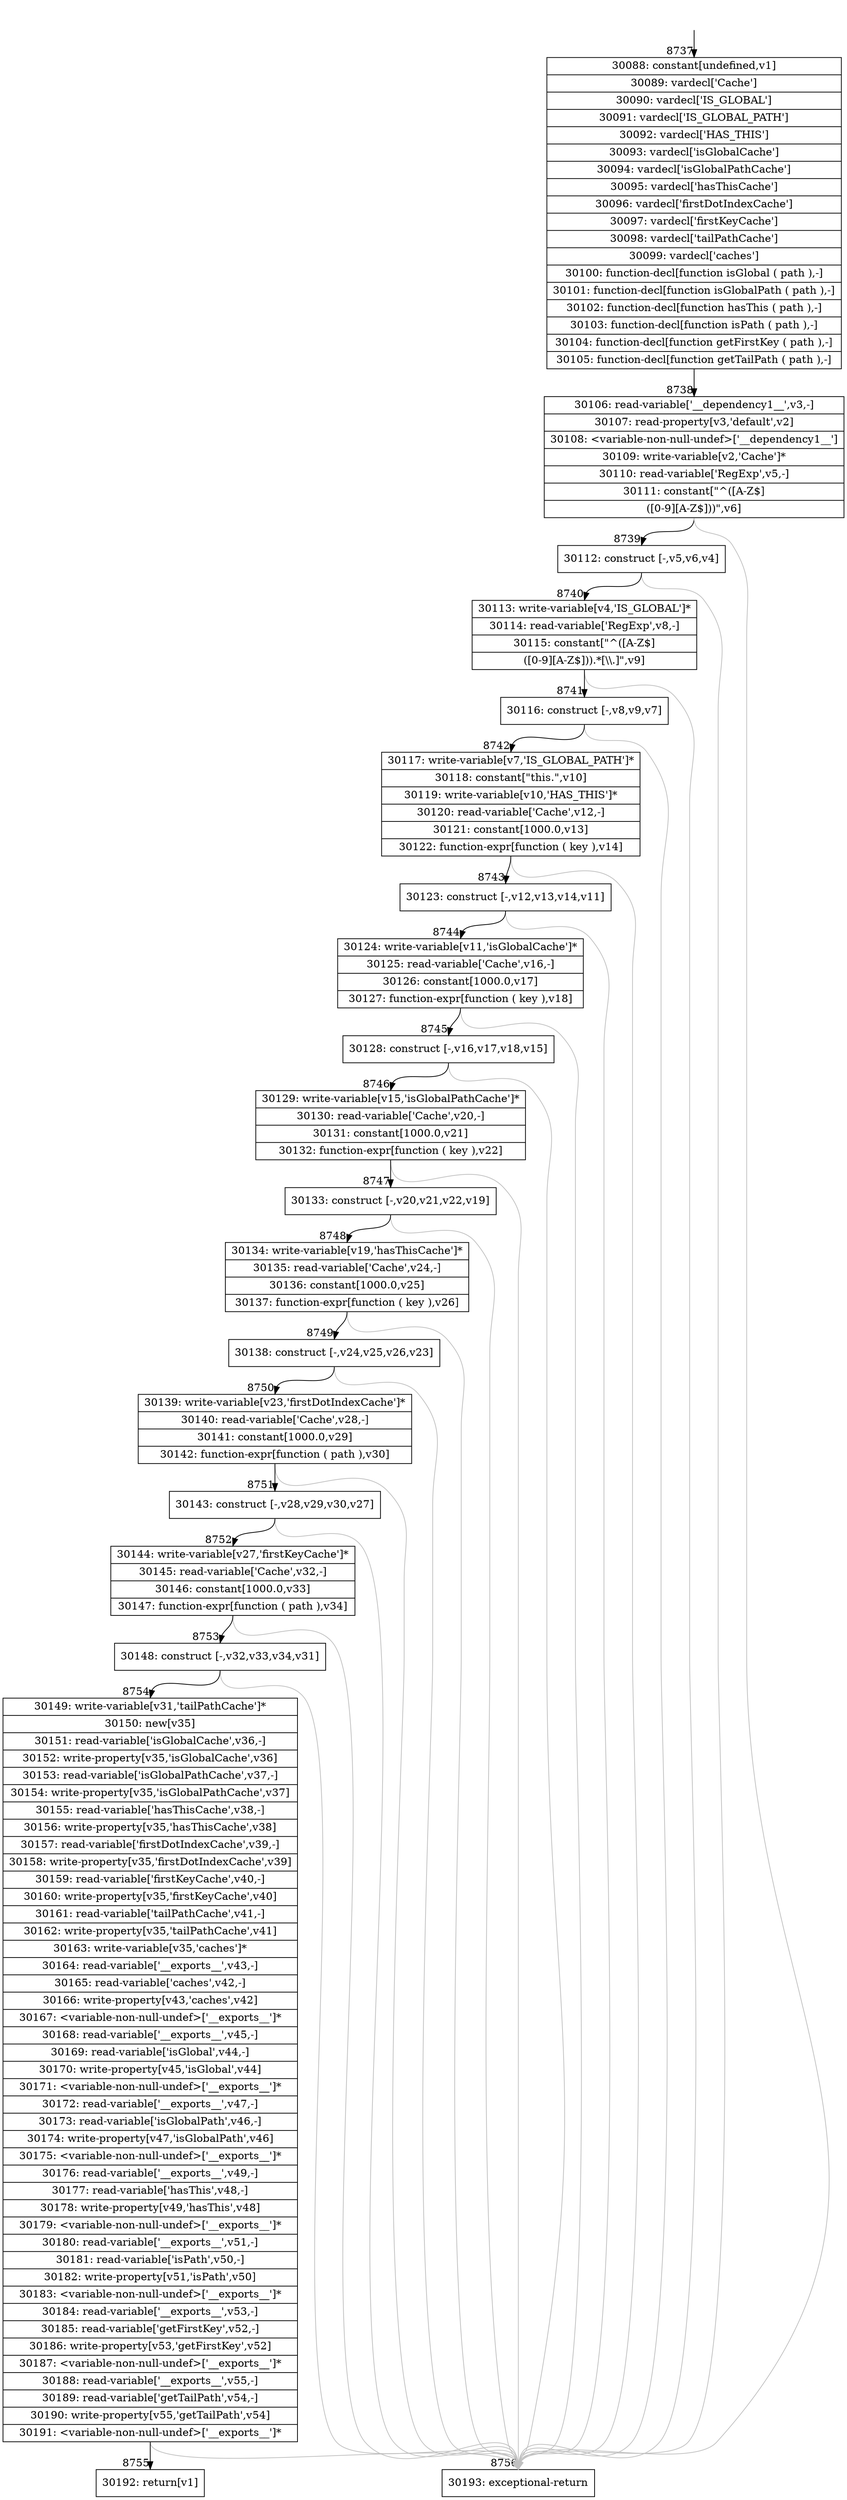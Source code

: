 digraph {
rankdir="TD"
BB_entry729[shape=none,label=""];
BB_entry729 -> BB8737 [tailport=s, headport=n, headlabel="    8737"]
BB8737 [shape=record label="{30088: constant[undefined,v1]|30089: vardecl['Cache']|30090: vardecl['IS_GLOBAL']|30091: vardecl['IS_GLOBAL_PATH']|30092: vardecl['HAS_THIS']|30093: vardecl['isGlobalCache']|30094: vardecl['isGlobalPathCache']|30095: vardecl['hasThisCache']|30096: vardecl['firstDotIndexCache']|30097: vardecl['firstKeyCache']|30098: vardecl['tailPathCache']|30099: vardecl['caches']|30100: function-decl[function isGlobal ( path ),-]|30101: function-decl[function isGlobalPath ( path ),-]|30102: function-decl[function hasThis ( path ),-]|30103: function-decl[function isPath ( path ),-]|30104: function-decl[function getFirstKey ( path ),-]|30105: function-decl[function getTailPath ( path ),-]}" ] 
BB8737 -> BB8738 [tailport=s, headport=n, headlabel="      8738"]
BB8738 [shape=record label="{30106: read-variable['__dependency1__',v3,-]|30107: read-property[v3,'default',v2]|30108: \<variable-non-null-undef\>['__dependency1__']|30109: write-variable[v2,'Cache']*|30110: read-variable['RegExp',v5,-]|30111: constant[\"^([A-Z$]|([0-9][A-Z$]))\",v6]}" ] 
BB8738 -> BB8739 [tailport=s, headport=n, headlabel="      8739"]
BB8738 -> BB8756 [tailport=s, headport=n, color=gray, headlabel="      8756"]
BB8739 [shape=record label="{30112: construct [-,v5,v6,v4]}" ] 
BB8739 -> BB8740 [tailport=s, headport=n, headlabel="      8740"]
BB8739 -> BB8756 [tailport=s, headport=n, color=gray]
BB8740 [shape=record label="{30113: write-variable[v4,'IS_GLOBAL']*|30114: read-variable['RegExp',v8,-]|30115: constant[\"^([A-Z$]|([0-9][A-Z$])).*[\\\\.]\",v9]}" ] 
BB8740 -> BB8741 [tailport=s, headport=n, headlabel="      8741"]
BB8740 -> BB8756 [tailport=s, headport=n, color=gray]
BB8741 [shape=record label="{30116: construct [-,v8,v9,v7]}" ] 
BB8741 -> BB8742 [tailport=s, headport=n, headlabel="      8742"]
BB8741 -> BB8756 [tailport=s, headport=n, color=gray]
BB8742 [shape=record label="{30117: write-variable[v7,'IS_GLOBAL_PATH']*|30118: constant[\"this.\",v10]|30119: write-variable[v10,'HAS_THIS']*|30120: read-variable['Cache',v12,-]|30121: constant[1000.0,v13]|30122: function-expr[function ( key ),v14]}" ] 
BB8742 -> BB8743 [tailport=s, headport=n, headlabel="      8743"]
BB8742 -> BB8756 [tailport=s, headport=n, color=gray]
BB8743 [shape=record label="{30123: construct [-,v12,v13,v14,v11]}" ] 
BB8743 -> BB8744 [tailport=s, headport=n, headlabel="      8744"]
BB8743 -> BB8756 [tailport=s, headport=n, color=gray]
BB8744 [shape=record label="{30124: write-variable[v11,'isGlobalCache']*|30125: read-variable['Cache',v16,-]|30126: constant[1000.0,v17]|30127: function-expr[function ( key ),v18]}" ] 
BB8744 -> BB8745 [tailport=s, headport=n, headlabel="      8745"]
BB8744 -> BB8756 [tailport=s, headport=n, color=gray]
BB8745 [shape=record label="{30128: construct [-,v16,v17,v18,v15]}" ] 
BB8745 -> BB8746 [tailport=s, headport=n, headlabel="      8746"]
BB8745 -> BB8756 [tailport=s, headport=n, color=gray]
BB8746 [shape=record label="{30129: write-variable[v15,'isGlobalPathCache']*|30130: read-variable['Cache',v20,-]|30131: constant[1000.0,v21]|30132: function-expr[function ( key ),v22]}" ] 
BB8746 -> BB8747 [tailport=s, headport=n, headlabel="      8747"]
BB8746 -> BB8756 [tailport=s, headport=n, color=gray]
BB8747 [shape=record label="{30133: construct [-,v20,v21,v22,v19]}" ] 
BB8747 -> BB8748 [tailport=s, headport=n, headlabel="      8748"]
BB8747 -> BB8756 [tailport=s, headport=n, color=gray]
BB8748 [shape=record label="{30134: write-variable[v19,'hasThisCache']*|30135: read-variable['Cache',v24,-]|30136: constant[1000.0,v25]|30137: function-expr[function ( key ),v26]}" ] 
BB8748 -> BB8749 [tailport=s, headport=n, headlabel="      8749"]
BB8748 -> BB8756 [tailport=s, headport=n, color=gray]
BB8749 [shape=record label="{30138: construct [-,v24,v25,v26,v23]}" ] 
BB8749 -> BB8750 [tailport=s, headport=n, headlabel="      8750"]
BB8749 -> BB8756 [tailport=s, headport=n, color=gray]
BB8750 [shape=record label="{30139: write-variable[v23,'firstDotIndexCache']*|30140: read-variable['Cache',v28,-]|30141: constant[1000.0,v29]|30142: function-expr[function ( path ),v30]}" ] 
BB8750 -> BB8751 [tailport=s, headport=n, headlabel="      8751"]
BB8750 -> BB8756 [tailport=s, headport=n, color=gray]
BB8751 [shape=record label="{30143: construct [-,v28,v29,v30,v27]}" ] 
BB8751 -> BB8752 [tailport=s, headport=n, headlabel="      8752"]
BB8751 -> BB8756 [tailport=s, headport=n, color=gray]
BB8752 [shape=record label="{30144: write-variable[v27,'firstKeyCache']*|30145: read-variable['Cache',v32,-]|30146: constant[1000.0,v33]|30147: function-expr[function ( path ),v34]}" ] 
BB8752 -> BB8753 [tailport=s, headport=n, headlabel="      8753"]
BB8752 -> BB8756 [tailport=s, headport=n, color=gray]
BB8753 [shape=record label="{30148: construct [-,v32,v33,v34,v31]}" ] 
BB8753 -> BB8754 [tailport=s, headport=n, headlabel="      8754"]
BB8753 -> BB8756 [tailport=s, headport=n, color=gray]
BB8754 [shape=record label="{30149: write-variable[v31,'tailPathCache']*|30150: new[v35]|30151: read-variable['isGlobalCache',v36,-]|30152: write-property[v35,'isGlobalCache',v36]|30153: read-variable['isGlobalPathCache',v37,-]|30154: write-property[v35,'isGlobalPathCache',v37]|30155: read-variable['hasThisCache',v38,-]|30156: write-property[v35,'hasThisCache',v38]|30157: read-variable['firstDotIndexCache',v39,-]|30158: write-property[v35,'firstDotIndexCache',v39]|30159: read-variable['firstKeyCache',v40,-]|30160: write-property[v35,'firstKeyCache',v40]|30161: read-variable['tailPathCache',v41,-]|30162: write-property[v35,'tailPathCache',v41]|30163: write-variable[v35,'caches']*|30164: read-variable['__exports__',v43,-]|30165: read-variable['caches',v42,-]|30166: write-property[v43,'caches',v42]|30167: \<variable-non-null-undef\>['__exports__']*|30168: read-variable['__exports__',v45,-]|30169: read-variable['isGlobal',v44,-]|30170: write-property[v45,'isGlobal',v44]|30171: \<variable-non-null-undef\>['__exports__']*|30172: read-variable['__exports__',v47,-]|30173: read-variable['isGlobalPath',v46,-]|30174: write-property[v47,'isGlobalPath',v46]|30175: \<variable-non-null-undef\>['__exports__']*|30176: read-variable['__exports__',v49,-]|30177: read-variable['hasThis',v48,-]|30178: write-property[v49,'hasThis',v48]|30179: \<variable-non-null-undef\>['__exports__']*|30180: read-variable['__exports__',v51,-]|30181: read-variable['isPath',v50,-]|30182: write-property[v51,'isPath',v50]|30183: \<variable-non-null-undef\>['__exports__']*|30184: read-variable['__exports__',v53,-]|30185: read-variable['getFirstKey',v52,-]|30186: write-property[v53,'getFirstKey',v52]|30187: \<variable-non-null-undef\>['__exports__']*|30188: read-variable['__exports__',v55,-]|30189: read-variable['getTailPath',v54,-]|30190: write-property[v55,'getTailPath',v54]|30191: \<variable-non-null-undef\>['__exports__']*}" ] 
BB8754 -> BB8755 [tailport=s, headport=n, headlabel="      8755"]
BB8754 -> BB8756 [tailport=s, headport=n, color=gray]
BB8755 [shape=record label="{30192: return[v1]}" ] 
BB8756 [shape=record label="{30193: exceptional-return}" ] 
//#$~ 15596
}
